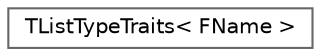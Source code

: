 digraph "Graphical Class Hierarchy"
{
 // INTERACTIVE_SVG=YES
 // LATEX_PDF_SIZE
  bgcolor="transparent";
  edge [fontname=Helvetica,fontsize=10,labelfontname=Helvetica,labelfontsize=10];
  node [fontname=Helvetica,fontsize=10,shape=box,height=0.2,width=0.4];
  rankdir="LR";
  Node0 [id="Node000000",label="TListTypeTraits\< FName \>",height=0.2,width=0.4,color="grey40", fillcolor="white", style="filled",URL="$db/d94/structTListTypeTraits_3_01FName_01_4.html",tooltip="Functionality (e.g."];
}
